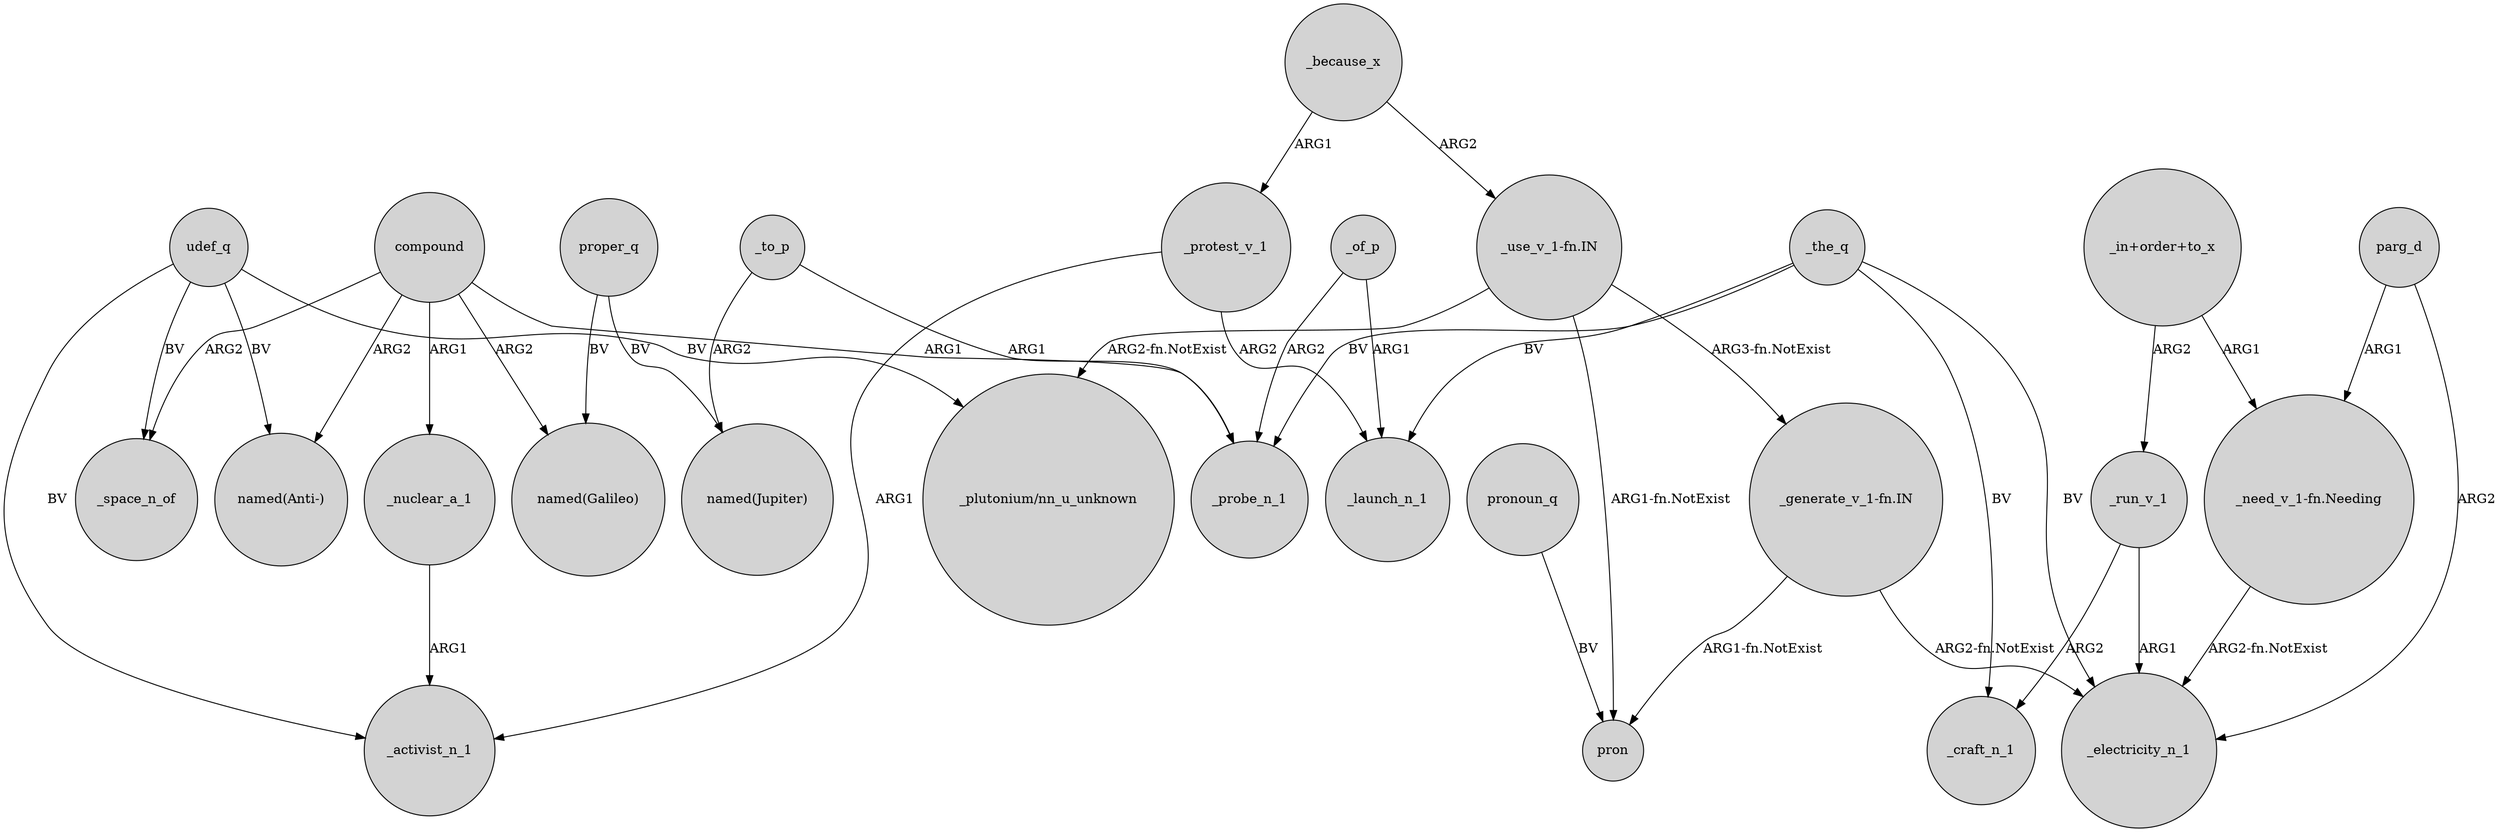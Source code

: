 digraph {
	node [shape=circle style=filled]
	_to_p -> _probe_n_1 [label=ARG1]
	compound -> "named(Anti-)" [label=ARG2]
	_nuclear_a_1 -> _activist_n_1 [label=ARG1]
	udef_q -> "named(Anti-)" [label=BV]
	_the_q -> _electricity_n_1 [label=BV]
	"_generate_v_1-fn.IN" -> pron [label="ARG1-fn.NotExist"]
	"_in+order+to_x" -> _run_v_1 [label=ARG2]
	"_in+order+to_x" -> "_need_v_1-fn.Needing" [label=ARG1]
	_the_q -> _launch_n_1 [label=BV]
	_the_q -> _craft_n_1 [label=BV]
	"_use_v_1-fn.IN" -> pron [label="ARG1-fn.NotExist"]
	_run_v_1 -> _craft_n_1 [label=ARG2]
	compound -> _space_n_of [label=ARG2]
	udef_q -> "_plutonium/nn_u_unknown" [label=BV]
	_because_x -> "_use_v_1-fn.IN" [label=ARG2]
	_protest_v_1 -> _activist_n_1 [label=ARG1]
	"_use_v_1-fn.IN" -> "_plutonium/nn_u_unknown" [label="ARG2-fn.NotExist"]
	"_generate_v_1-fn.IN" -> _electricity_n_1 [label="ARG2-fn.NotExist"]
	compound -> _probe_n_1 [label=ARG1]
	pronoun_q -> pron [label=BV]
	parg_d -> "_need_v_1-fn.Needing" [label=ARG1]
	udef_q -> _space_n_of [label=BV]
	"_use_v_1-fn.IN" -> "_generate_v_1-fn.IN" [label="ARG3-fn.NotExist"]
	proper_q -> "named(Galileo)" [label=BV]
	_of_p -> _probe_n_1 [label=ARG2]
	udef_q -> _activist_n_1 [label=BV]
	_run_v_1 -> _electricity_n_1 [label=ARG1]
	_the_q -> _probe_n_1 [label=BV]
	"_need_v_1-fn.Needing" -> _electricity_n_1 [label="ARG2-fn.NotExist"]
	parg_d -> _electricity_n_1 [label=ARG2]
	compound -> _nuclear_a_1 [label=ARG1]
	_to_p -> "named(Jupiter)" [label=ARG2]
	_of_p -> _launch_n_1 [label=ARG1]
	_because_x -> _protest_v_1 [label=ARG1]
	compound -> "named(Galileo)" [label=ARG2]
	proper_q -> "named(Jupiter)" [label=BV]
	_protest_v_1 -> _launch_n_1 [label=ARG2]
}
